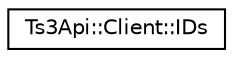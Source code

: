 digraph "Graficzna hierarchia klas"
{
  edge [fontname="Helvetica",fontsize="10",labelfontname="Helvetica",labelfontsize="10"];
  node [fontname="Helvetica",fontsize="10",shape=record];
  rankdir="LR";
  Node1 [label="Ts3Api::Client::IDs",height=0.2,width=0.4,color="black", fillcolor="white", style="filled",URL="$struct_ts3_api_1_1_client_1_1_i_ds.html"];
}
